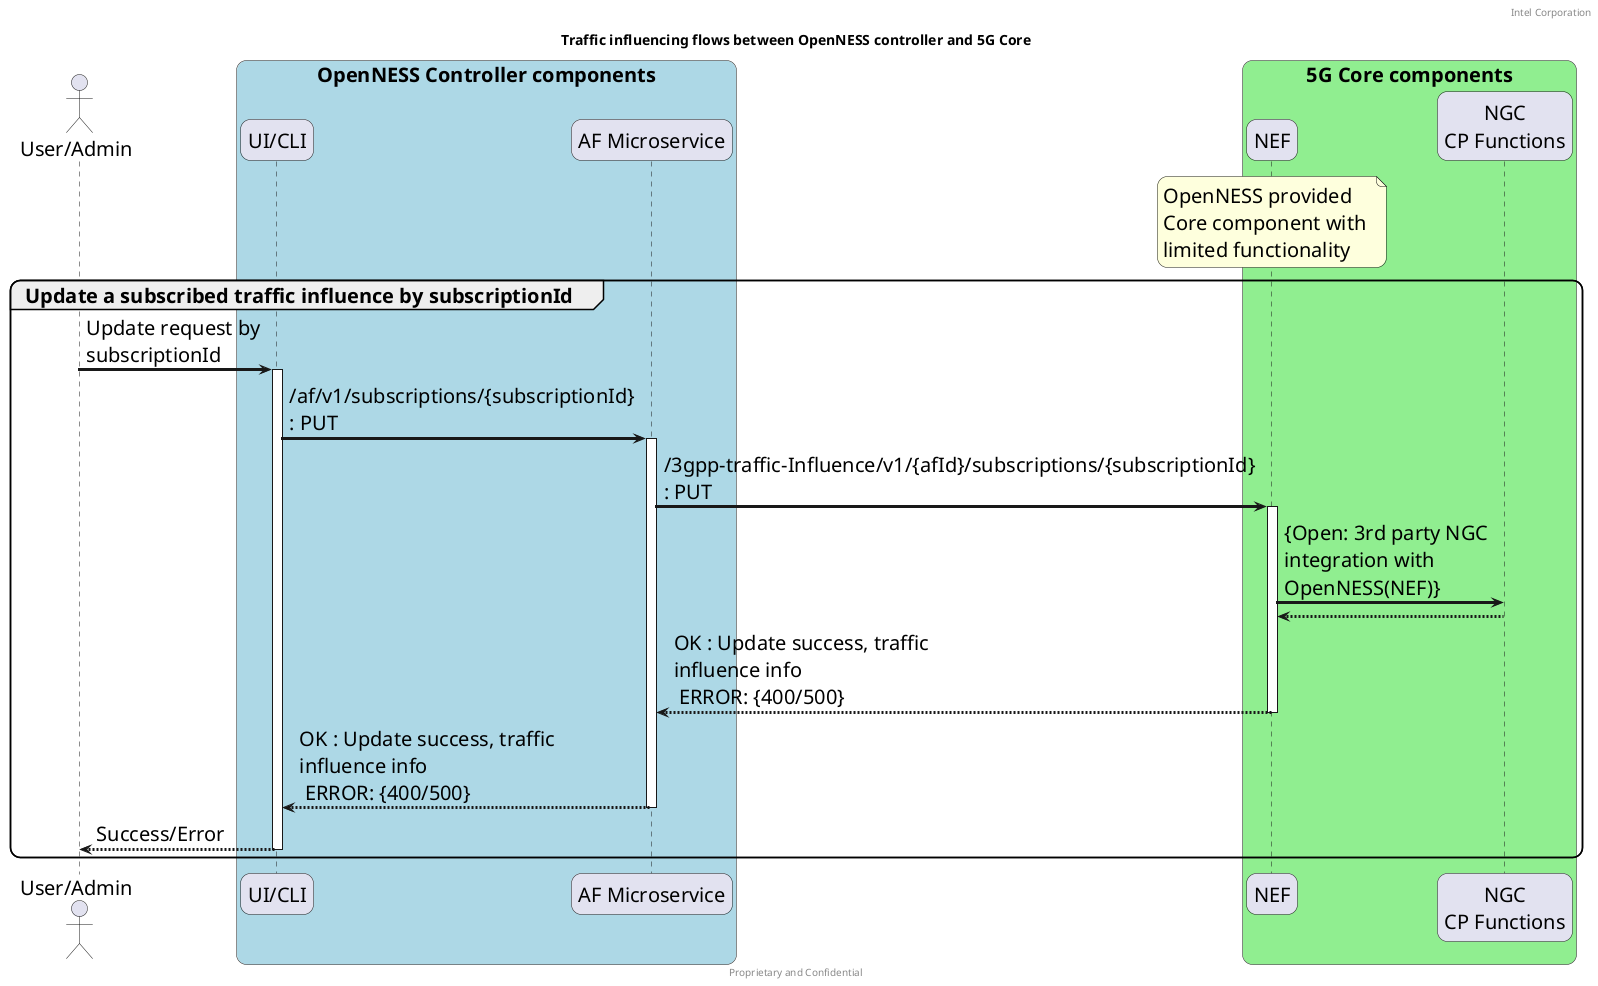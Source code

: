 @startuml
/' SPDX-License-Identifier: Apache-2.0
   Copyright (c) 2020 Intel Corporation
'/
skinparam monochrome false
skinparam roundcorner 20
skinparam defaultFontName "Intel Clear"
skinparam defaultFontSize 20
skinparam maxmessagesize 300
skinparam sequenceArrowThickness 3

header Intel Corporation
footer Proprietary and Confidential
title Traffic influencing flows between OpenNESS controller and 5G Core

actor "User/Admin" as user
box "OpenNESS Controller components" #LightBlue
    participant "UI/CLI" as cnca 
    participant "AF Microservice" as af
end box
box "5G Core components" #LightGreen
    participant "NEF" as nef
    note over nef 
        OpenNESS provided 
        Core component with 
        limited functionality
    end note
    participant "NGC\nCP Functions" as ngccp
end box

group Update a subscribed traffic influence by subscriptionId
    user -> cnca : Update request by subscriptionId
    activate cnca
    cnca -> af : /af/v1/subscriptions/{subscriptionId} : PUT
    activate af
    af -> nef : /3gpp-traffic-Influence/v1/{afId}/subscriptions/{subscriptionId} : PUT
    activate nef
    
    nef -> ngccp : {Open: 3rd party NGC integration with OpenNESS(NEF)}
    ngccp --> nef :
    nef --> af : OK : Update success, traffic influence info \n ERROR: {400/500}
    deactivate nef
    af --> cnca : OK : Update success, traffic influence info \n ERROR: {400/500}
    deactivate af
    cnca --> user : Success/Error
    deactivate cnca
end group

@enduml

